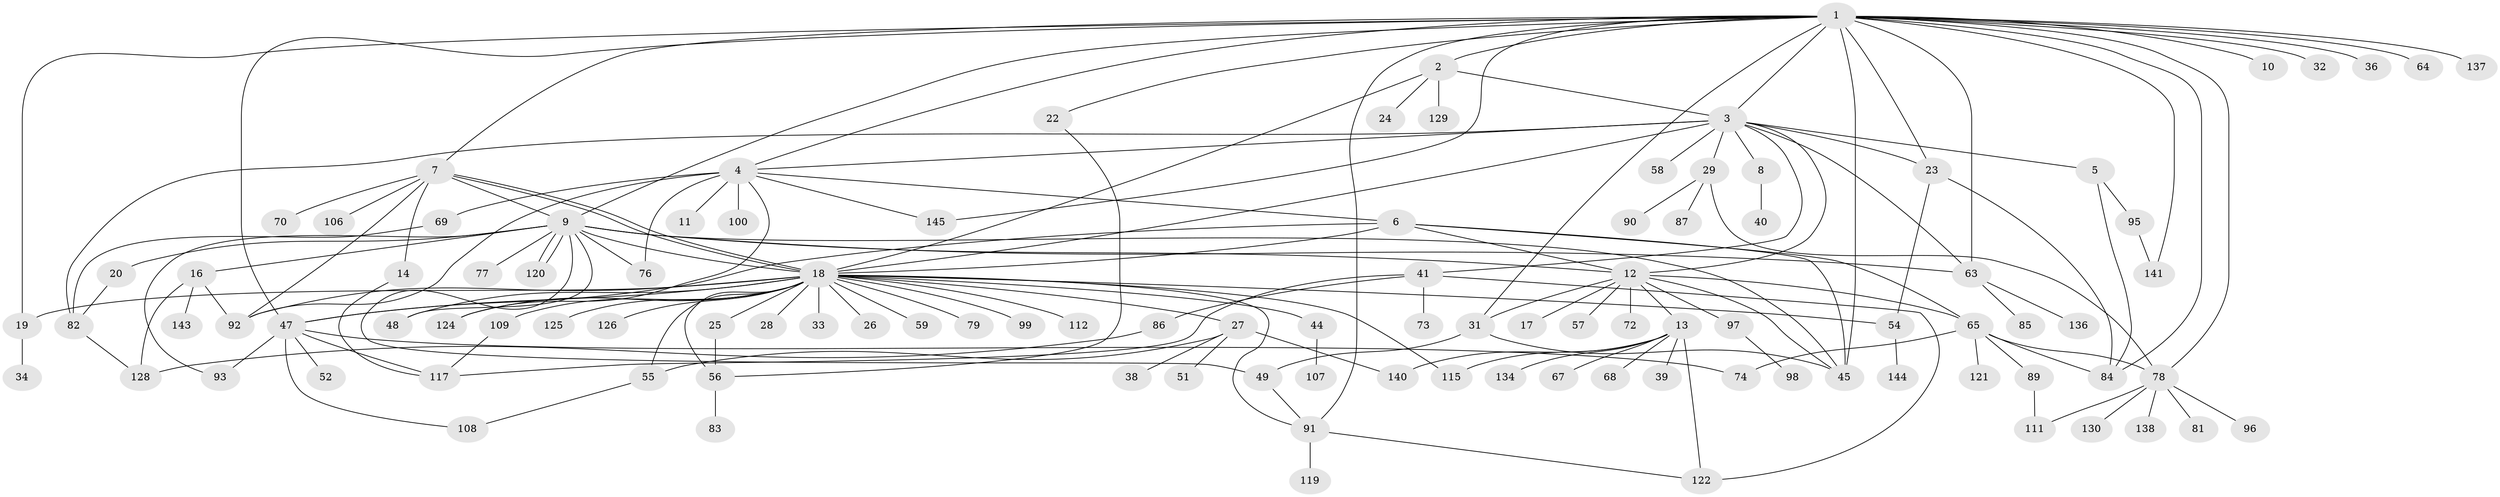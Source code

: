 // original degree distribution, {23: 0.00684931506849315, 5: 0.06164383561643835, 13: 0.00684931506849315, 7: 0.02054794520547945, 4: 0.0684931506849315, 6: 0.02054794520547945, 8: 0.0136986301369863, 3: 0.1232876712328767, 15: 0.00684931506849315, 2: 0.2602739726027397, 10: 0.00684931506849315, 1: 0.3972602739726027, 25: 0.00684931506849315}
// Generated by graph-tools (version 1.1) at 2025/11/02/27/25 16:11:14]
// undirected, 108 vertices, 165 edges
graph export_dot {
graph [start="1"]
  node [color=gray90,style=filled];
  1 [super="+104"];
  2;
  3 [super="+133"];
  4 [super="+94"];
  5 [super="+21"];
  6 [super="+60"];
  7;
  8 [super="+88"];
  9 [super="+127"];
  10 [super="+46"];
  11 [super="+103"];
  12 [super="+50"];
  13 [super="+15"];
  14 [super="+142"];
  16 [super="+43"];
  17;
  18 [super="+30"];
  19;
  20;
  22;
  23 [super="+80"];
  24 [super="+35"];
  25;
  26;
  27 [super="+37"];
  28;
  29;
  31 [super="+123"];
  32 [super="+53"];
  33;
  34;
  36;
  38 [super="+42"];
  39;
  40;
  41 [super="+66"];
  44;
  45 [super="+62"];
  47 [super="+61"];
  48 [super="+113"];
  49;
  51 [super="+146"];
  52;
  54;
  55;
  56 [super="+116"];
  57;
  58;
  59;
  63 [super="+71"];
  64;
  65 [super="+75"];
  67;
  68 [super="+101"];
  69;
  70;
  72;
  73;
  74;
  76;
  77;
  78 [super="+118"];
  79;
  81;
  82 [super="+102"];
  83;
  84;
  85;
  86;
  87;
  89;
  90;
  91 [super="+110"];
  92 [super="+135"];
  93;
  95;
  96;
  97;
  98 [super="+105"];
  99;
  100;
  106;
  107;
  108;
  109 [super="+114"];
  111 [super="+139"];
  112;
  115;
  117;
  119;
  120;
  121;
  122 [super="+132"];
  124;
  125;
  126;
  128 [super="+131"];
  129;
  130;
  134;
  136;
  137;
  138;
  140;
  141;
  143;
  144;
  145;
  1 -- 2;
  1 -- 3;
  1 -- 7;
  1 -- 9;
  1 -- 10;
  1 -- 19;
  1 -- 22;
  1 -- 32;
  1 -- 36;
  1 -- 45;
  1 -- 47;
  1 -- 64;
  1 -- 78;
  1 -- 84;
  1 -- 137;
  1 -- 141;
  1 -- 145;
  1 -- 23;
  1 -- 4;
  1 -- 63;
  1 -- 91;
  1 -- 31;
  2 -- 3;
  2 -- 18;
  2 -- 24;
  2 -- 129;
  3 -- 4;
  3 -- 5;
  3 -- 8;
  3 -- 12;
  3 -- 23;
  3 -- 29 [weight=2];
  3 -- 41;
  3 -- 58;
  3 -- 63;
  3 -- 82;
  3 -- 18;
  4 -- 6;
  4 -- 11;
  4 -- 69;
  4 -- 76 [weight=2];
  4 -- 145;
  4 -- 124;
  4 -- 100;
  4 -- 92;
  5 -- 84;
  5 -- 95;
  6 -- 12;
  6 -- 45;
  6 -- 18 [weight=2];
  6 -- 65;
  6 -- 47;
  7 -- 9;
  7 -- 14;
  7 -- 18;
  7 -- 18;
  7 -- 70;
  7 -- 92;
  7 -- 106;
  8 -- 40;
  9 -- 16;
  9 -- 20;
  9 -- 45;
  9 -- 48;
  9 -- 49;
  9 -- 63;
  9 -- 76;
  9 -- 77;
  9 -- 93;
  9 -- 120;
  9 -- 120;
  9 -- 18;
  9 -- 12;
  12 -- 13;
  12 -- 17;
  12 -- 31;
  12 -- 57;
  12 -- 65;
  12 -- 72;
  12 -- 97;
  12 -- 45;
  13 -- 39;
  13 -- 67;
  13 -- 115;
  13 -- 134 [weight=2];
  13 -- 140;
  13 -- 122;
  13 -- 68;
  14 -- 117;
  16 -- 128;
  16 -- 92;
  16 -- 143;
  18 -- 19;
  18 -- 25;
  18 -- 26;
  18 -- 27;
  18 -- 28;
  18 -- 33;
  18 -- 44;
  18 -- 47;
  18 -- 48;
  18 -- 54;
  18 -- 55;
  18 -- 56;
  18 -- 79;
  18 -- 92;
  18 -- 99;
  18 -- 109;
  18 -- 124;
  18 -- 125;
  18 -- 126;
  18 -- 112;
  18 -- 115;
  18 -- 91;
  18 -- 59;
  19 -- 34;
  20 -- 82;
  22 -- 56;
  23 -- 54;
  23 -- 84;
  25 -- 56;
  27 -- 51;
  27 -- 38;
  27 -- 55;
  27 -- 140;
  29 -- 87;
  29 -- 90;
  29 -- 78;
  31 -- 45;
  31 -- 49;
  41 -- 73;
  41 -- 86;
  41 -- 117;
  41 -- 122;
  44 -- 107;
  47 -- 52;
  47 -- 74;
  47 -- 117;
  47 -- 108;
  47 -- 93;
  49 -- 91;
  54 -- 144;
  55 -- 108;
  56 -- 83;
  63 -- 85;
  63 -- 136;
  65 -- 89;
  65 -- 84;
  65 -- 121;
  65 -- 74;
  65 -- 78;
  69 -- 82;
  78 -- 81;
  78 -- 96;
  78 -- 111;
  78 -- 130;
  78 -- 138;
  82 -- 128;
  86 -- 128;
  89 -- 111;
  91 -- 119;
  91 -- 122;
  95 -- 141;
  97 -- 98;
  109 -- 117;
}
